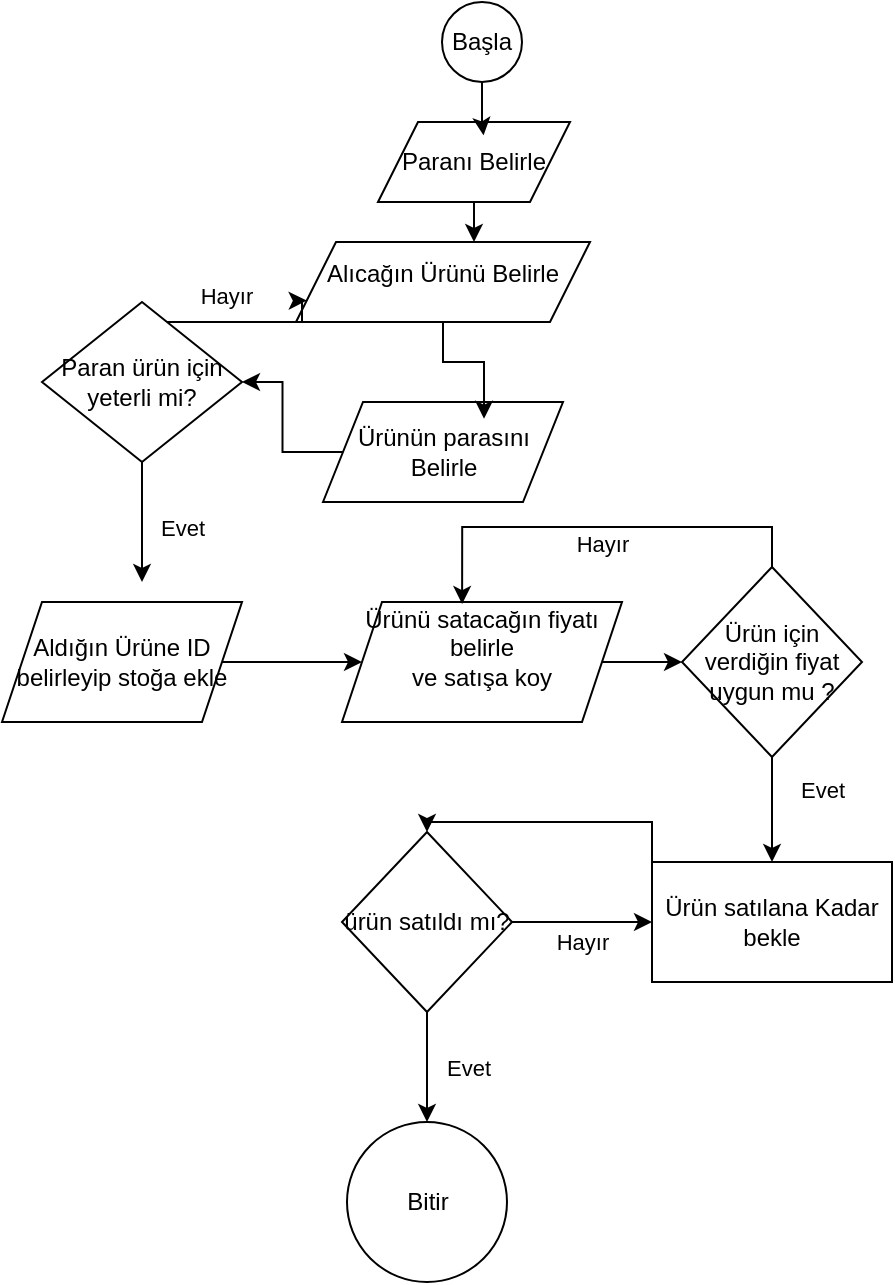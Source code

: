 <mxfile version="24.9.1">
  <diagram name="Sayfa -1" id="l9zBkCy0wK1YmtMBqM-7">
    <mxGraphModel dx="1050" dy="575" grid="1" gridSize="10" guides="1" tooltips="1" connect="1" arrows="1" fold="1" page="1" pageScale="1" pageWidth="1200" pageHeight="1920" math="0" shadow="0">
      <root>
        <mxCell id="0" />
        <mxCell id="1" parent="0" />
        <mxCell id="AqH8x-cFLDa5gISC6Tww-1" value="Başla" style="ellipse;whiteSpace=wrap;html=1;aspect=fixed;" vertex="1" parent="1">
          <mxGeometry x="340" width="40" height="40" as="geometry" />
        </mxCell>
        <mxCell id="AqH8x-cFLDa5gISC6Tww-2" value="Paranı Belirle" style="shape=parallelogram;perimeter=parallelogramPerimeter;whiteSpace=wrap;html=1;fixedSize=1;" vertex="1" parent="1">
          <mxGeometry x="308" y="60" width="96" height="40" as="geometry" />
        </mxCell>
        <mxCell id="AqH8x-cFLDa5gISC6Tww-3" style="edgeStyle=orthogonalEdgeStyle;rounded=0;orthogonalLoop=1;jettySize=auto;html=1;entryX=0.55;entryY=0.167;entryDx=0;entryDy=0;entryPerimeter=0;" edge="1" parent="1" source="AqH8x-cFLDa5gISC6Tww-1" target="AqH8x-cFLDa5gISC6Tww-2">
          <mxGeometry relative="1" as="geometry" />
        </mxCell>
        <mxCell id="AqH8x-cFLDa5gISC6Tww-4" value="&lt;div style=&quot;&quot;&gt;&lt;span style=&quot;background-color: initial;&quot;&gt;Alıcağın Ürünü Belirle&lt;/span&gt;&lt;/div&gt;&lt;div style=&quot;font-size: 18px; line-height: 40%;&quot;&gt;&lt;br&gt;&lt;/div&gt;" style="shape=parallelogram;perimeter=parallelogramPerimeter;whiteSpace=wrap;html=1;fixedSize=1;align=center;" vertex="1" parent="1">
          <mxGeometry x="267" y="120" width="147" height="40" as="geometry" />
        </mxCell>
        <mxCell id="AqH8x-cFLDa5gISC6Tww-5" style="edgeStyle=orthogonalEdgeStyle;rounded=0;orthogonalLoop=1;jettySize=auto;html=1;entryX=0.603;entryY=-0.01;entryDx=0;entryDy=0;entryPerimeter=0;" edge="1" parent="1" source="AqH8x-cFLDa5gISC6Tww-2" target="AqH8x-cFLDa5gISC6Tww-4">
          <mxGeometry relative="1" as="geometry" />
        </mxCell>
        <mxCell id="AqH8x-cFLDa5gISC6Tww-6" style="edgeStyle=orthogonalEdgeStyle;rounded=0;orthogonalLoop=1;jettySize=auto;html=1;" edge="1" parent="1" source="AqH8x-cFLDa5gISC6Tww-7" target="AqH8x-cFLDa5gISC6Tww-12">
          <mxGeometry relative="1" as="geometry" />
        </mxCell>
        <mxCell id="AqH8x-cFLDa5gISC6Tww-7" value="Ürünün parasını Belirle" style="shape=parallelogram;perimeter=parallelogramPerimeter;whiteSpace=wrap;html=1;fixedSize=1;" vertex="1" parent="1">
          <mxGeometry x="280.5" y="200" width="120" height="50" as="geometry" />
        </mxCell>
        <mxCell id="AqH8x-cFLDa5gISC6Tww-8" style="edgeStyle=orthogonalEdgeStyle;rounded=0;orthogonalLoop=1;jettySize=auto;html=1;entryX=0.671;entryY=0.167;entryDx=0;entryDy=0;entryPerimeter=0;" edge="1" parent="1" source="AqH8x-cFLDa5gISC6Tww-4" target="AqH8x-cFLDa5gISC6Tww-7">
          <mxGeometry relative="1" as="geometry" />
        </mxCell>
        <mxCell id="AqH8x-cFLDa5gISC6Tww-9" style="edgeStyle=orthogonalEdgeStyle;rounded=0;orthogonalLoop=1;jettySize=auto;html=1;exitX=0.5;exitY=1;exitDx=0;exitDy=0;" edge="1" parent="1" source="AqH8x-cFLDa5gISC6Tww-7" target="AqH8x-cFLDa5gISC6Tww-7">
          <mxGeometry relative="1" as="geometry" />
        </mxCell>
        <mxCell id="AqH8x-cFLDa5gISC6Tww-10" value="Hayır" style="edgeStyle=orthogonalEdgeStyle;rounded=0;orthogonalLoop=1;jettySize=auto;html=1;entryX=0;entryY=0.75;entryDx=0;entryDy=0;" edge="1" parent="1" source="AqH8x-cFLDa5gISC6Tww-12" target="AqH8x-cFLDa5gISC6Tww-4">
          <mxGeometry x="-0.276" y="13" relative="1" as="geometry">
            <mxPoint x="280" y="153" as="targetPoint" />
            <Array as="points">
              <mxPoint x="270" y="160" />
              <mxPoint x="270" y="149" />
            </Array>
            <mxPoint as="offset" />
          </mxGeometry>
        </mxCell>
        <mxCell id="AqH8x-cFLDa5gISC6Tww-11" value="Evet&lt;div&gt;&lt;br&gt;&lt;/div&gt;" style="edgeStyle=orthogonalEdgeStyle;rounded=0;orthogonalLoop=1;jettySize=auto;html=1;" edge="1" parent="1" source="AqH8x-cFLDa5gISC6Tww-12">
          <mxGeometry x="0.328" y="20" relative="1" as="geometry">
            <mxPoint x="190" y="290" as="targetPoint" />
            <mxPoint as="offset" />
          </mxGeometry>
        </mxCell>
        <mxCell id="AqH8x-cFLDa5gISC6Tww-12" value="Paran ürün için yeterli mi?" style="rhombus;whiteSpace=wrap;html=1;" vertex="1" parent="1">
          <mxGeometry x="140" y="150" width="100" height="80" as="geometry" />
        </mxCell>
        <mxCell id="AqH8x-cFLDa5gISC6Tww-13" style="edgeStyle=orthogonalEdgeStyle;rounded=0;orthogonalLoop=1;jettySize=auto;html=1;entryX=0;entryY=0.5;entryDx=0;entryDy=0;" edge="1" parent="1" source="AqH8x-cFLDa5gISC6Tww-14" target="AqH8x-cFLDa5gISC6Tww-16">
          <mxGeometry relative="1" as="geometry" />
        </mxCell>
        <mxCell id="AqH8x-cFLDa5gISC6Tww-14" value="Aldığın Ürüne ID belirleyip stoğa ekle" style="shape=parallelogram;perimeter=parallelogramPerimeter;whiteSpace=wrap;html=1;fixedSize=1;" vertex="1" parent="1">
          <mxGeometry x="120" y="300" width="120" height="60" as="geometry" />
        </mxCell>
        <mxCell id="AqH8x-cFLDa5gISC6Tww-15" value="" style="edgeStyle=orthogonalEdgeStyle;rounded=0;orthogonalLoop=1;jettySize=auto;html=1;" edge="1" parent="1" source="AqH8x-cFLDa5gISC6Tww-16" target="AqH8x-cFLDa5gISC6Tww-18">
          <mxGeometry relative="1" as="geometry" />
        </mxCell>
        <mxCell id="AqH8x-cFLDa5gISC6Tww-16" value="Ürünü satacağın fiyatı belirle&lt;div&gt;ve satışa koy&lt;/div&gt;&lt;div&gt;&lt;br&gt;&lt;/div&gt;" style="shape=parallelogram;perimeter=parallelogramPerimeter;whiteSpace=wrap;html=1;fixedSize=1;" vertex="1" parent="1">
          <mxGeometry x="290" y="300" width="140" height="60" as="geometry" />
        </mxCell>
        <mxCell id="AqH8x-cFLDa5gISC6Tww-17" value="Evet&lt;div&gt;&lt;br&gt;&lt;/div&gt;" style="edgeStyle=orthogonalEdgeStyle;rounded=0;orthogonalLoop=1;jettySize=auto;html=1;" edge="1" parent="1" source="AqH8x-cFLDa5gISC6Tww-18" target="AqH8x-cFLDa5gISC6Tww-21">
          <mxGeometry x="-0.143" y="25" relative="1" as="geometry">
            <mxPoint y="1" as="offset" />
          </mxGeometry>
        </mxCell>
        <mxCell id="AqH8x-cFLDa5gISC6Tww-18" value="Ürün için verdiğin fiyat uygun mu ?" style="rhombus;whiteSpace=wrap;html=1;" vertex="1" parent="1">
          <mxGeometry x="460" y="282.5" width="90" height="95" as="geometry" />
        </mxCell>
        <mxCell id="AqH8x-cFLDa5gISC6Tww-19" value="Hayır" style="edgeStyle=orthogonalEdgeStyle;rounded=0;orthogonalLoop=1;jettySize=auto;html=1;exitX=0.5;exitY=0;exitDx=0;exitDy=0;entryX=0.429;entryY=0.017;entryDx=0;entryDy=0;entryPerimeter=0;" edge="1" parent="1" source="AqH8x-cFLDa5gISC6Tww-18" target="AqH8x-cFLDa5gISC6Tww-16">
          <mxGeometry x="-0.016" y="8" relative="1" as="geometry">
            <mxPoint as="offset" />
          </mxGeometry>
        </mxCell>
        <mxCell id="AqH8x-cFLDa5gISC6Tww-20" style="edgeStyle=orthogonalEdgeStyle;rounded=0;orthogonalLoop=1;jettySize=auto;html=1;exitX=0;exitY=0;exitDx=0;exitDy=0;entryX=0.5;entryY=0;entryDx=0;entryDy=0;" edge="1" parent="1" source="AqH8x-cFLDa5gISC6Tww-21" target="AqH8x-cFLDa5gISC6Tww-24">
          <mxGeometry relative="1" as="geometry" />
        </mxCell>
        <mxCell id="AqH8x-cFLDa5gISC6Tww-21" value="Ürün satılana Kadar bekle" style="whiteSpace=wrap;html=1;" vertex="1" parent="1">
          <mxGeometry x="445" y="430" width="120" height="60" as="geometry" />
        </mxCell>
        <mxCell id="AqH8x-cFLDa5gISC6Tww-22" value="Evet" style="edgeStyle=orthogonalEdgeStyle;rounded=0;orthogonalLoop=1;jettySize=auto;html=1;entryX=0.5;entryY=0;entryDx=0;entryDy=0;" edge="1" parent="1" source="AqH8x-cFLDa5gISC6Tww-24" target="AqH8x-cFLDa5gISC6Tww-27">
          <mxGeometry y="20" relative="1" as="geometry">
            <mxPoint as="offset" />
            <mxPoint x="332.5" y="555" as="targetPoint" />
          </mxGeometry>
        </mxCell>
        <mxCell id="AqH8x-cFLDa5gISC6Tww-23" value="Hayır" style="edgeStyle=orthogonalEdgeStyle;rounded=0;orthogonalLoop=1;jettySize=auto;html=1;exitX=1;exitY=0.5;exitDx=0;exitDy=0;entryX=0;entryY=0.5;entryDx=0;entryDy=0;" edge="1" parent="1" source="AqH8x-cFLDa5gISC6Tww-24" target="AqH8x-cFLDa5gISC6Tww-21">
          <mxGeometry y="-10" relative="1" as="geometry">
            <mxPoint as="offset" />
          </mxGeometry>
        </mxCell>
        <mxCell id="AqH8x-cFLDa5gISC6Tww-24" value="ürün satıldı mı?" style="rhombus;whiteSpace=wrap;html=1;" vertex="1" parent="1">
          <mxGeometry x="290" y="415" width="85" height="90" as="geometry" />
        </mxCell>
        <mxCell id="AqH8x-cFLDa5gISC6Tww-27" value="Bitir" style="ellipse;whiteSpace=wrap;html=1;" vertex="1" parent="1">
          <mxGeometry x="292.5" y="560" width="80" height="80" as="geometry" />
        </mxCell>
      </root>
    </mxGraphModel>
  </diagram>
</mxfile>
